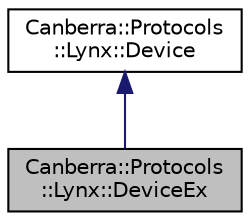 digraph "Canberra::Protocols::Lynx::DeviceEx"
{
  edge [fontname="Helvetica",fontsize="10",labelfontname="Helvetica",labelfontsize="10"];
  node [fontname="Helvetica",fontsize="10",shape=record];
  Node0 [label="Canberra::Protocols\l::Lynx::DeviceEx",height=0.2,width=0.4,color="black", fillcolor="grey75", style="filled", fontcolor="black"];
  Node1 -> Node0 [dir="back",color="midnightblue",fontsize="10",style="solid",fontname="Helvetica"];
  Node1 [label="Canberra::Protocols\l::Lynx::Device",height=0.2,width=0.4,color="black", fillcolor="white", style="filled",URL="$d6/d2c/class_canberra_1_1_protocols_1_1_lynx_1_1_device.html"];
}
